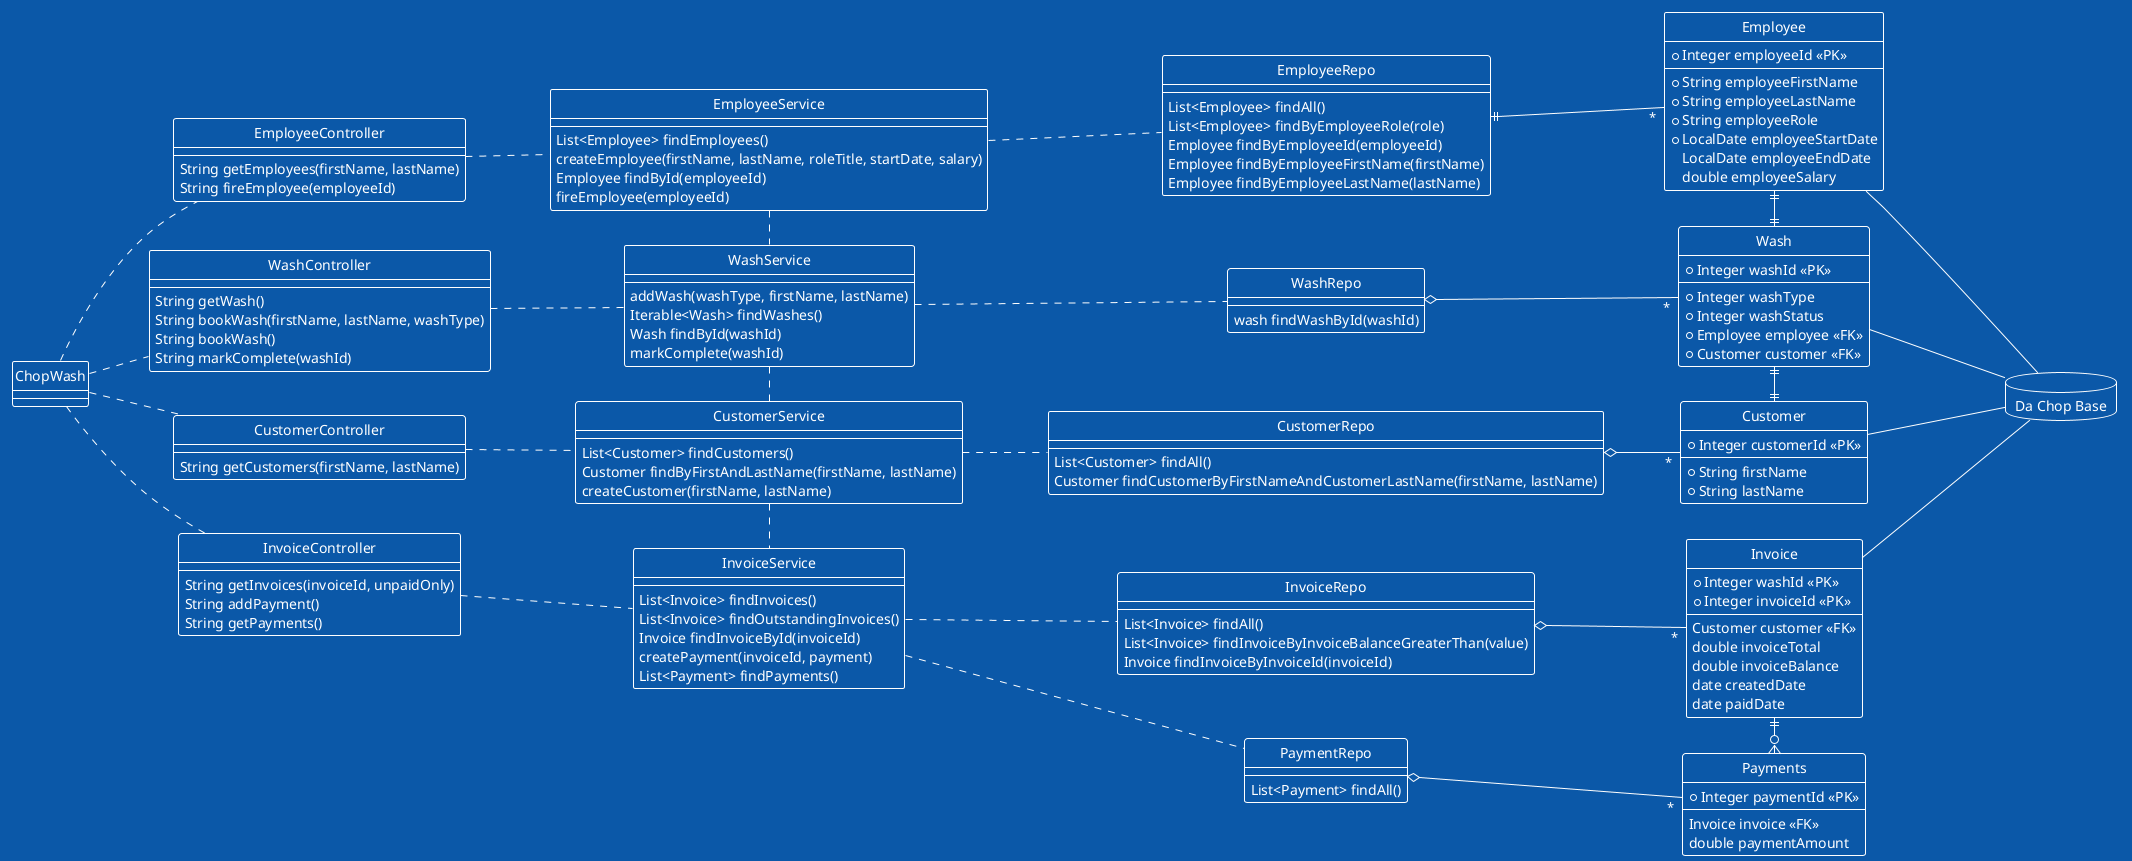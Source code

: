 @startuml ChopWash-System-Class-Diagram

left to right direction
skinparam Style strictuml
!theme amiga

class ChopWash{}
database "Da Chop Base"{

}

' Controllers
class EmployeeController{
    String getEmployees(firstName, lastName)
    String fireEmployee(employeeId)
}
class WashController{
    String getWash()
    String bookWash(firstName, lastName, washType)
    String bookWash()
    String markComplete(washId)
}
class CustomerController{
    String getCustomers(firstName, lastName)
}
class InvoiceController{
    String getInvoices(invoiceId, unpaidOnly)
    String addPayment()
    String getPayments()
}


' Services
class EmployeeService{
    List<Employee> findEmployees()
    createEmployee(firstName, lastName, roleTitle, startDate, salary)
    Employee findById(employeeId)
    fireEmployee(employeeId)
}
class CustomerService{
    List<Customer> findCustomers()
    Customer findByFirstAndLastName(firstName, lastName)
    createCustomer(firstName, lastName)
}
class WashService{
    addWash(washType, firstName, lastName)
    Iterable<Wash> findWashes()
    Wash findById(washId)
    markComplete(washId)
}
class InvoiceService{
    List<Invoice> findInvoices()
    List<Invoice> findOutstandingInvoices()
    Invoice findInvoiceById(invoiceId)
    createPayment(invoiceId, payment)
    List<Payment> findPayments()
}


'Repos
class EmployeeRepo{
    List<Employee> findAll()
    List<Employee> findByEmployeeRole(role)
    Employee findByEmployeeId(employeeId)
    Employee findByEmployeeFirstName(firstName)
    Employee findByEmployeeLastName(lastName)
}
class CustomerRepo{
    List<Customer> findAll()
    Customer findCustomerByFirstNameAndCustomerLastName(firstName, lastName)
}
class WashRepo{
    wash findWashById(washId)
}
class InvoiceRepo{
    List<Invoice> findAll()
    List<Invoice> findInvoiceByInvoiceBalanceGreaterThan(value)
    Invoice findInvoiceByInvoiceId(invoiceId)
}
class PaymentRepo{
    List<Payment> findAll()
}



'Entities
entity Customer{
    *Integer customerId <<PK>>
    --
    *String firstName
    *String lastName
}
entity Employee{
   *Integer employeeId <<PK>>
   --
    *String employeeFirstName
    *String employeeLastName 
    *String employeeRole
    *LocalDate employeeStartDate
    LocalDate employeeEndDate
    double employeeSalary
}
entity Invoice {
    *Integer washId <<PK>>
    *Integer invoiceId <<PK>>
    --
    Customer customer <<FK>>
    double invoiceTotal
    double invoiceBalance
    date createdDate
    date paidDate
}
entity Wash{
    *Integer washId <<PK>>
    --
    *Integer washType
    *Integer washStatus 
    *Employee employee <<FK>>
    *Customer customer <<FK>>
}

entity Payments{
    *Integer paymentId <<PK>>
    --
    Invoice invoice <<FK>>
    double paymentAmount
}


' Relationships
ChopWash .. EmployeeController
ChopWash .. CustomerController
ChopWash .. WashController
ChopWash .. InvoiceController

EmployeeController .. EmployeeService
CustomerController .. CustomerService
WashController .. WashService
InvoiceController .. InvoiceService

EmployeeService .. EmployeeRepo
CustomerService .. CustomerRepo
WashService .. WashRepo
InvoiceService .. InvoiceRepo
InvoiceService .. PaymentRepo

EmployeeRepo ||--"*" Employee
CustomerRepo o--"*" Customer
InvoiceRepo o--"*" Invoice
PaymentRepo o--"*" Payments
WashRepo o--"*" Wash


Invoice ||-o{ Payments

Wash ||-|| Customer
Employee ||-|| Wash

EmployeeService . WashService
WashService . CustomerService
CustomerService . InvoiceService

Employee --- "Da Chop Base"
Customer --- "Da Chop Base"
Wash --- "Da Chop Base"
Invoice --- "Da Chop Base"

@enduml